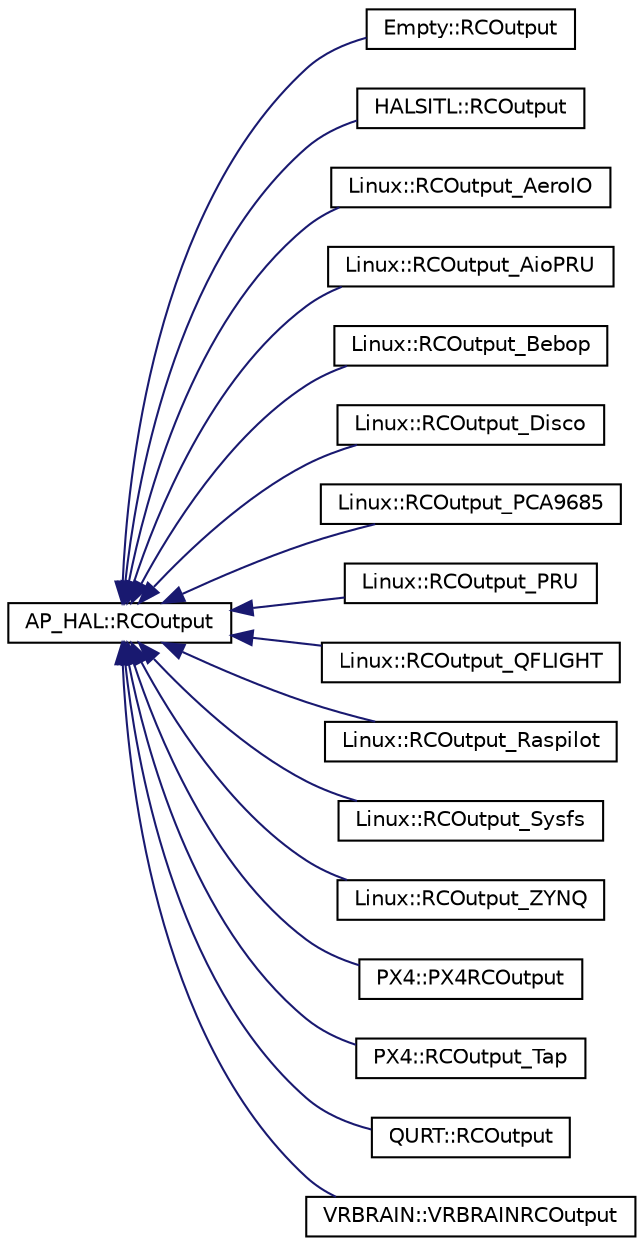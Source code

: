 digraph "Graphical Class Hierarchy"
{
 // INTERACTIVE_SVG=YES
  edge [fontname="Helvetica",fontsize="10",labelfontname="Helvetica",labelfontsize="10"];
  node [fontname="Helvetica",fontsize="10",shape=record];
  rankdir="LR";
  Node1 [label="AP_HAL::RCOutput",height=0.2,width=0.4,color="black", fillcolor="white", style="filled",URL="$classAP__HAL_1_1RCOutput.html"];
  Node1 -> Node2 [dir="back",color="midnightblue",fontsize="10",style="solid",fontname="Helvetica"];
  Node2 [label="Empty::RCOutput",height=0.2,width=0.4,color="black", fillcolor="white", style="filled",URL="$classEmpty_1_1RCOutput.html"];
  Node1 -> Node3 [dir="back",color="midnightblue",fontsize="10",style="solid",fontname="Helvetica"];
  Node3 [label="HALSITL::RCOutput",height=0.2,width=0.4,color="black", fillcolor="white", style="filled",URL="$classHALSITL_1_1RCOutput.html"];
  Node1 -> Node4 [dir="back",color="midnightblue",fontsize="10",style="solid",fontname="Helvetica"];
  Node4 [label="Linux::RCOutput_AeroIO",height=0.2,width=0.4,color="black", fillcolor="white", style="filled",URL="$classLinux_1_1RCOutput__AeroIO.html"];
  Node1 -> Node5 [dir="back",color="midnightblue",fontsize="10",style="solid",fontname="Helvetica"];
  Node5 [label="Linux::RCOutput_AioPRU",height=0.2,width=0.4,color="black", fillcolor="white", style="filled",URL="$classLinux_1_1RCOutput__AioPRU.html"];
  Node1 -> Node6 [dir="back",color="midnightblue",fontsize="10",style="solid",fontname="Helvetica"];
  Node6 [label="Linux::RCOutput_Bebop",height=0.2,width=0.4,color="black", fillcolor="white", style="filled",URL="$classLinux_1_1RCOutput__Bebop.html"];
  Node1 -> Node7 [dir="back",color="midnightblue",fontsize="10",style="solid",fontname="Helvetica"];
  Node7 [label="Linux::RCOutput_Disco",height=0.2,width=0.4,color="black", fillcolor="white", style="filled",URL="$classLinux_1_1RCOutput__Disco.html"];
  Node1 -> Node8 [dir="back",color="midnightblue",fontsize="10",style="solid",fontname="Helvetica"];
  Node8 [label="Linux::RCOutput_PCA9685",height=0.2,width=0.4,color="black", fillcolor="white", style="filled",URL="$classLinux_1_1RCOutput__PCA9685.html"];
  Node1 -> Node9 [dir="back",color="midnightblue",fontsize="10",style="solid",fontname="Helvetica"];
  Node9 [label="Linux::RCOutput_PRU",height=0.2,width=0.4,color="black", fillcolor="white", style="filled",URL="$classLinux_1_1RCOutput__PRU.html"];
  Node1 -> Node10 [dir="back",color="midnightblue",fontsize="10",style="solid",fontname="Helvetica"];
  Node10 [label="Linux::RCOutput_QFLIGHT",height=0.2,width=0.4,color="black", fillcolor="white", style="filled",URL="$classLinux_1_1RCOutput__QFLIGHT.html"];
  Node1 -> Node11 [dir="back",color="midnightblue",fontsize="10",style="solid",fontname="Helvetica"];
  Node11 [label="Linux::RCOutput_Raspilot",height=0.2,width=0.4,color="black", fillcolor="white", style="filled",URL="$classLinux_1_1RCOutput__Raspilot.html"];
  Node1 -> Node12 [dir="back",color="midnightblue",fontsize="10",style="solid",fontname="Helvetica"];
  Node12 [label="Linux::RCOutput_Sysfs",height=0.2,width=0.4,color="black", fillcolor="white", style="filled",URL="$classLinux_1_1RCOutput__Sysfs.html"];
  Node1 -> Node13 [dir="back",color="midnightblue",fontsize="10",style="solid",fontname="Helvetica"];
  Node13 [label="Linux::RCOutput_ZYNQ",height=0.2,width=0.4,color="black", fillcolor="white", style="filled",URL="$classLinux_1_1RCOutput__ZYNQ.html"];
  Node1 -> Node14 [dir="back",color="midnightblue",fontsize="10",style="solid",fontname="Helvetica"];
  Node14 [label="PX4::PX4RCOutput",height=0.2,width=0.4,color="black", fillcolor="white", style="filled",URL="$classPX4_1_1PX4RCOutput.html"];
  Node1 -> Node15 [dir="back",color="midnightblue",fontsize="10",style="solid",fontname="Helvetica"];
  Node15 [label="PX4::RCOutput_Tap",height=0.2,width=0.4,color="black", fillcolor="white", style="filled",URL="$classPX4_1_1RCOutput__Tap.html"];
  Node1 -> Node16 [dir="back",color="midnightblue",fontsize="10",style="solid",fontname="Helvetica"];
  Node16 [label="QURT::RCOutput",height=0.2,width=0.4,color="black", fillcolor="white", style="filled",URL="$classQURT_1_1RCOutput.html"];
  Node1 -> Node17 [dir="back",color="midnightblue",fontsize="10",style="solid",fontname="Helvetica"];
  Node17 [label="VRBRAIN::VRBRAINRCOutput",height=0.2,width=0.4,color="black", fillcolor="white", style="filled",URL="$classVRBRAIN_1_1VRBRAINRCOutput.html"];
}
